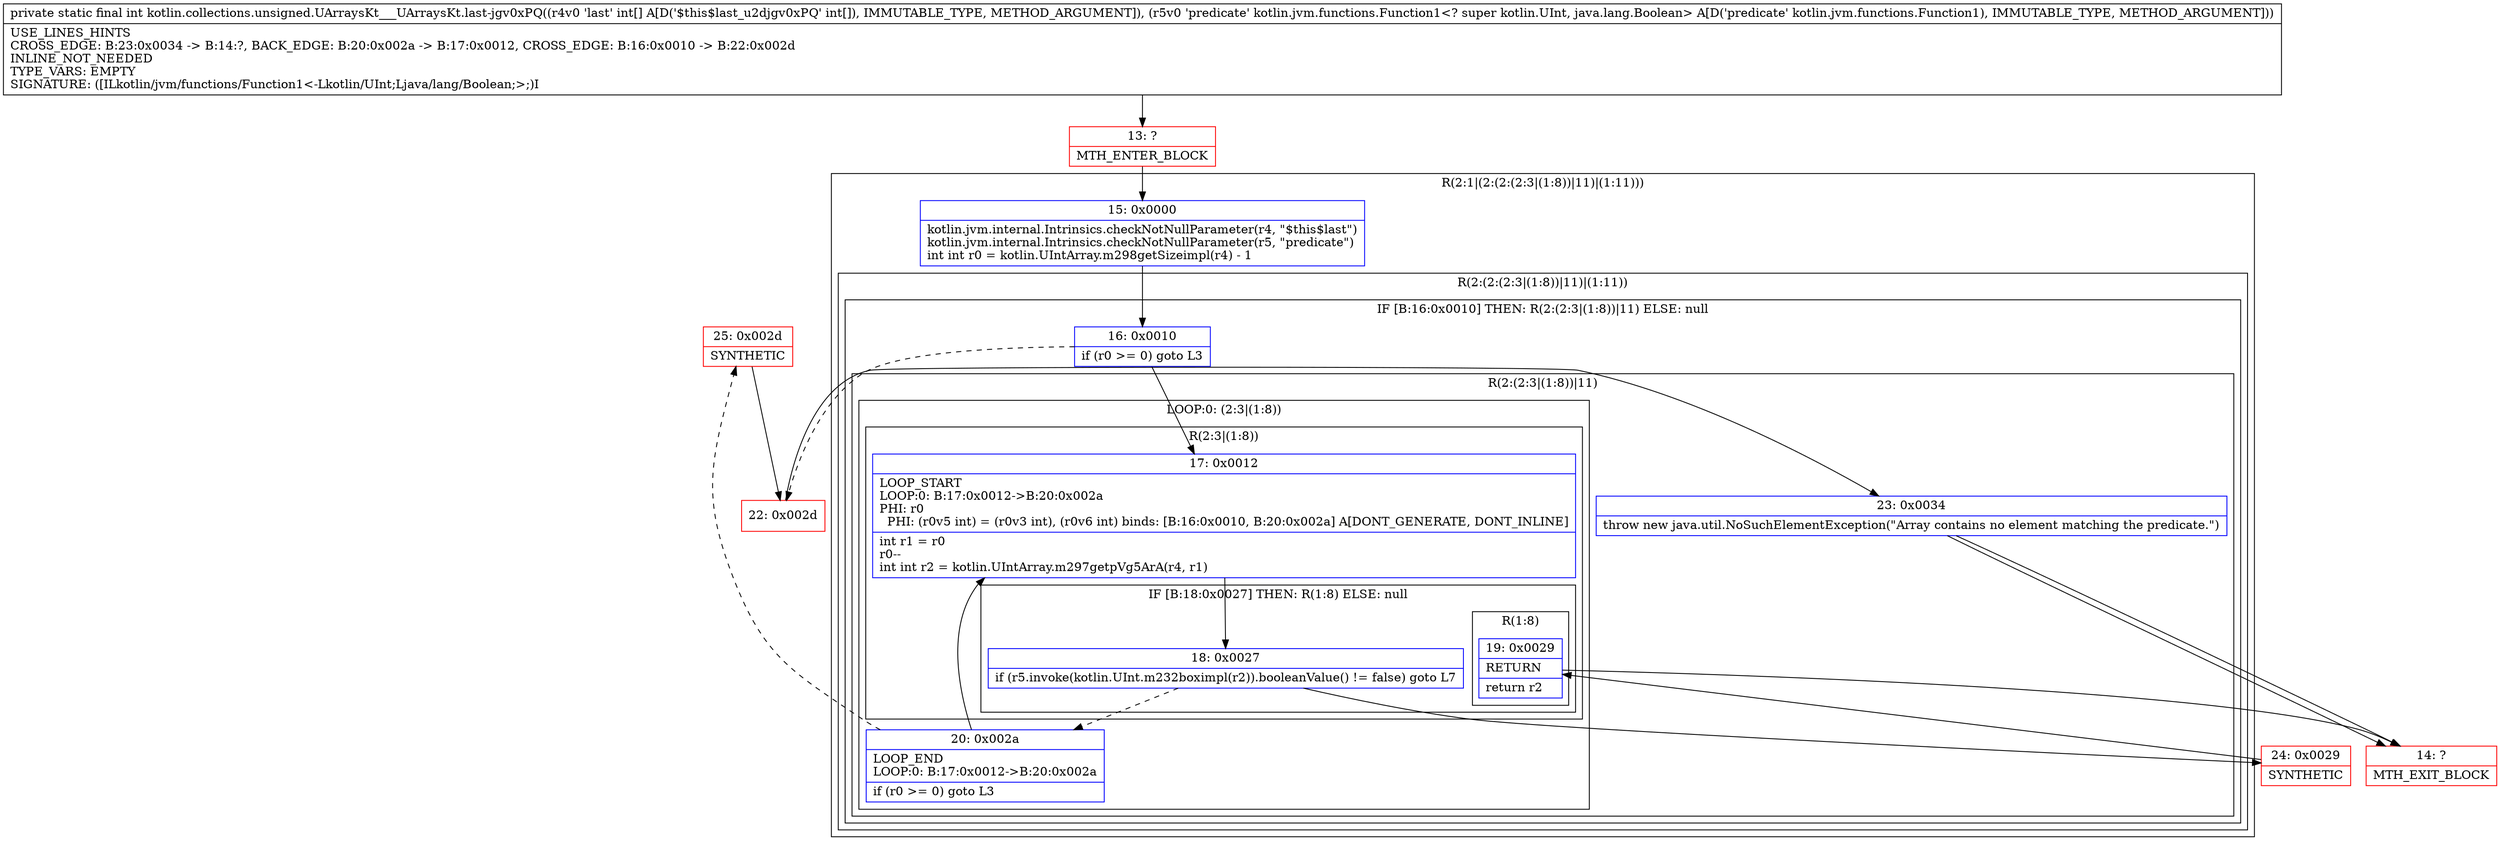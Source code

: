 digraph "CFG forkotlin.collections.unsigned.UArraysKt___UArraysKt.last\-jgv0xPQ([ILkotlin\/jvm\/functions\/Function1;)I" {
subgraph cluster_Region_424384156 {
label = "R(2:1|(2:(2:(2:3|(1:8))|11)|(1:11)))";
node [shape=record,color=blue];
Node_15 [shape=record,label="{15\:\ 0x0000|kotlin.jvm.internal.Intrinsics.checkNotNullParameter(r4, \"$this$last\")\lkotlin.jvm.internal.Intrinsics.checkNotNullParameter(r5, \"predicate\")\lint int r0 = kotlin.UIntArray.m298getSizeimpl(r4) \- 1\l}"];
subgraph cluster_Region_2143809625 {
label = "R(2:(2:(2:3|(1:8))|11)|(1:11))";
node [shape=record,color=blue];
subgraph cluster_IfRegion_468992184 {
label = "IF [B:16:0x0010] THEN: R(2:(2:3|(1:8))|11) ELSE: null";
node [shape=record,color=blue];
Node_16 [shape=record,label="{16\:\ 0x0010|if (r0 \>= 0) goto L3\l}"];
subgraph cluster_Region_1393242747 {
label = "R(2:(2:3|(1:8))|11)";
node [shape=record,color=blue];
subgraph cluster_LoopRegion_285718177 {
label = "LOOP:0: (2:3|(1:8))";
node [shape=record,color=blue];
Node_20 [shape=record,label="{20\:\ 0x002a|LOOP_END\lLOOP:0: B:17:0x0012\-\>B:20:0x002a\l|if (r0 \>= 0) goto L3\l}"];
subgraph cluster_Region_180667085 {
label = "R(2:3|(1:8))";
node [shape=record,color=blue];
Node_17 [shape=record,label="{17\:\ 0x0012|LOOP_START\lLOOP:0: B:17:0x0012\-\>B:20:0x002a\lPHI: r0 \l  PHI: (r0v5 int) = (r0v3 int), (r0v6 int) binds: [B:16:0x0010, B:20:0x002a] A[DONT_GENERATE, DONT_INLINE]\l|int r1 = r0\lr0\-\-\lint int r2 = kotlin.UIntArray.m297getpVg5ArA(r4, r1)\l}"];
subgraph cluster_IfRegion_1413295467 {
label = "IF [B:18:0x0027] THEN: R(1:8) ELSE: null";
node [shape=record,color=blue];
Node_18 [shape=record,label="{18\:\ 0x0027|if (r5.invoke(kotlin.UInt.m232boximpl(r2)).booleanValue() != false) goto L7\l}"];
subgraph cluster_Region_2017681291 {
label = "R(1:8)";
node [shape=record,color=blue];
Node_19 [shape=record,label="{19\:\ 0x0029|RETURN\l|return r2\l}"];
}
}
}
}
Node_23 [shape=record,label="{23\:\ 0x0034|throw new java.util.NoSuchElementException(\"Array contains no element matching the predicate.\")\l}"];
}
}
subgraph cluster_Region_1047952459 {
label = "R(1:11)";
node [shape=record,color=blue];
Node_23 [shape=record,label="{23\:\ 0x0034|throw new java.util.NoSuchElementException(\"Array contains no element matching the predicate.\")\l}"];
}
}
}
Node_13 [shape=record,color=red,label="{13\:\ ?|MTH_ENTER_BLOCK\l}"];
Node_25 [shape=record,color=red,label="{25\:\ 0x002d|SYNTHETIC\l}"];
Node_24 [shape=record,color=red,label="{24\:\ 0x0029|SYNTHETIC\l}"];
Node_14 [shape=record,color=red,label="{14\:\ ?|MTH_EXIT_BLOCK\l}"];
Node_22 [shape=record,color=red,label="{22\:\ 0x002d}"];
MethodNode[shape=record,label="{private static final int kotlin.collections.unsigned.UArraysKt___UArraysKt.last\-jgv0xPQ((r4v0 'last' int[] A[D('$this$last_u2djgv0xPQ' int[]), IMMUTABLE_TYPE, METHOD_ARGUMENT]), (r5v0 'predicate' kotlin.jvm.functions.Function1\<? super kotlin.UInt, java.lang.Boolean\> A[D('predicate' kotlin.jvm.functions.Function1), IMMUTABLE_TYPE, METHOD_ARGUMENT]))  | USE_LINES_HINTS\lCROSS_EDGE: B:23:0x0034 \-\> B:14:?, BACK_EDGE: B:20:0x002a \-\> B:17:0x0012, CROSS_EDGE: B:16:0x0010 \-\> B:22:0x002d\lINLINE_NOT_NEEDED\lTYPE_VARS: EMPTY\lSIGNATURE: ([ILkotlin\/jvm\/functions\/Function1\<\-Lkotlin\/UInt;Ljava\/lang\/Boolean;\>;)I\l}"];
MethodNode -> Node_13;Node_15 -> Node_16;
Node_16 -> Node_17;
Node_16 -> Node_22[style=dashed];
Node_20 -> Node_17;
Node_20 -> Node_25[style=dashed];
Node_17 -> Node_18;
Node_18 -> Node_20[style=dashed];
Node_18 -> Node_24;
Node_19 -> Node_14;
Node_23 -> Node_14;
Node_23 -> Node_14;
Node_13 -> Node_15;
Node_25 -> Node_22;
Node_24 -> Node_19;
Node_22 -> Node_23;
}

